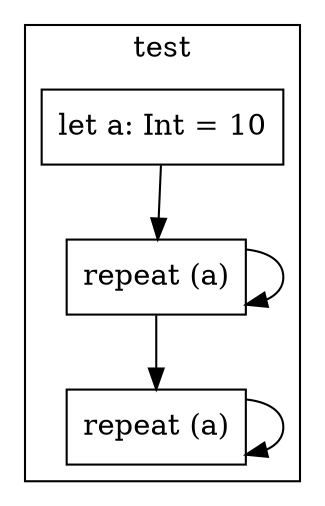 digraph "readonly-2" {
    node [shape=box];
    subgraph "cluster_test" {
        label="test";
        "test_141" [label="let a: Int = 10"];
        "test_142" [label="repeat (a)"];
        "test_145" [label="repeat (a)"];
        "test_141" -> "test_142";
        "test_142" -> "test_142";
        "test_142" -> "test_145";
        "test_145" -> "test_145";
    }
}

